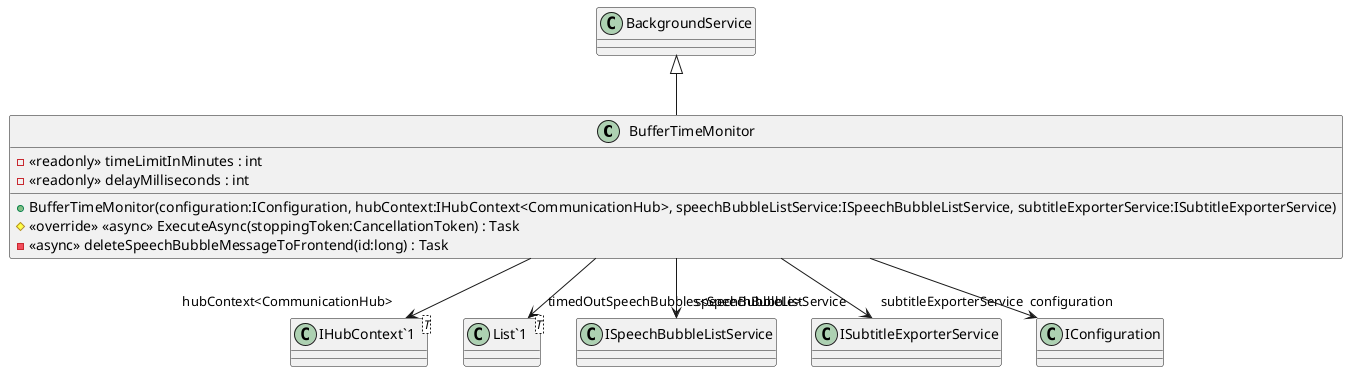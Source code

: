 @startuml
class BufferTimeMonitor {
    - <<readonly>> timeLimitInMinutes : int
    - <<readonly>> delayMilliseconds : int
    + BufferTimeMonitor(configuration:IConfiguration, hubContext:IHubContext<CommunicationHub>, speechBubbleListService:ISpeechBubbleListService, subtitleExporterService:ISubtitleExporterService)
    # <<override>> <<async>> ExecuteAsync(stoppingToken:CancellationToken) : Task
    - <<async>> deleteSpeechBubbleMessageToFrontend(id:long) : Task
}
class "IHubContext`1"<T> {
}
class "List`1"<T> {
}
BackgroundService <|-- BufferTimeMonitor
BufferTimeMonitor --> "hubContext<CommunicationHub>" "IHubContext`1"
BufferTimeMonitor --> "timedOutSpeechBubbles<SpeechBubble>" "List`1"
BufferTimeMonitor --> "speechBubbleListService" ISpeechBubbleListService
BufferTimeMonitor --> "subtitleExporterService" ISubtitleExporterService
BufferTimeMonitor --> "configuration" IConfiguration
@enduml

